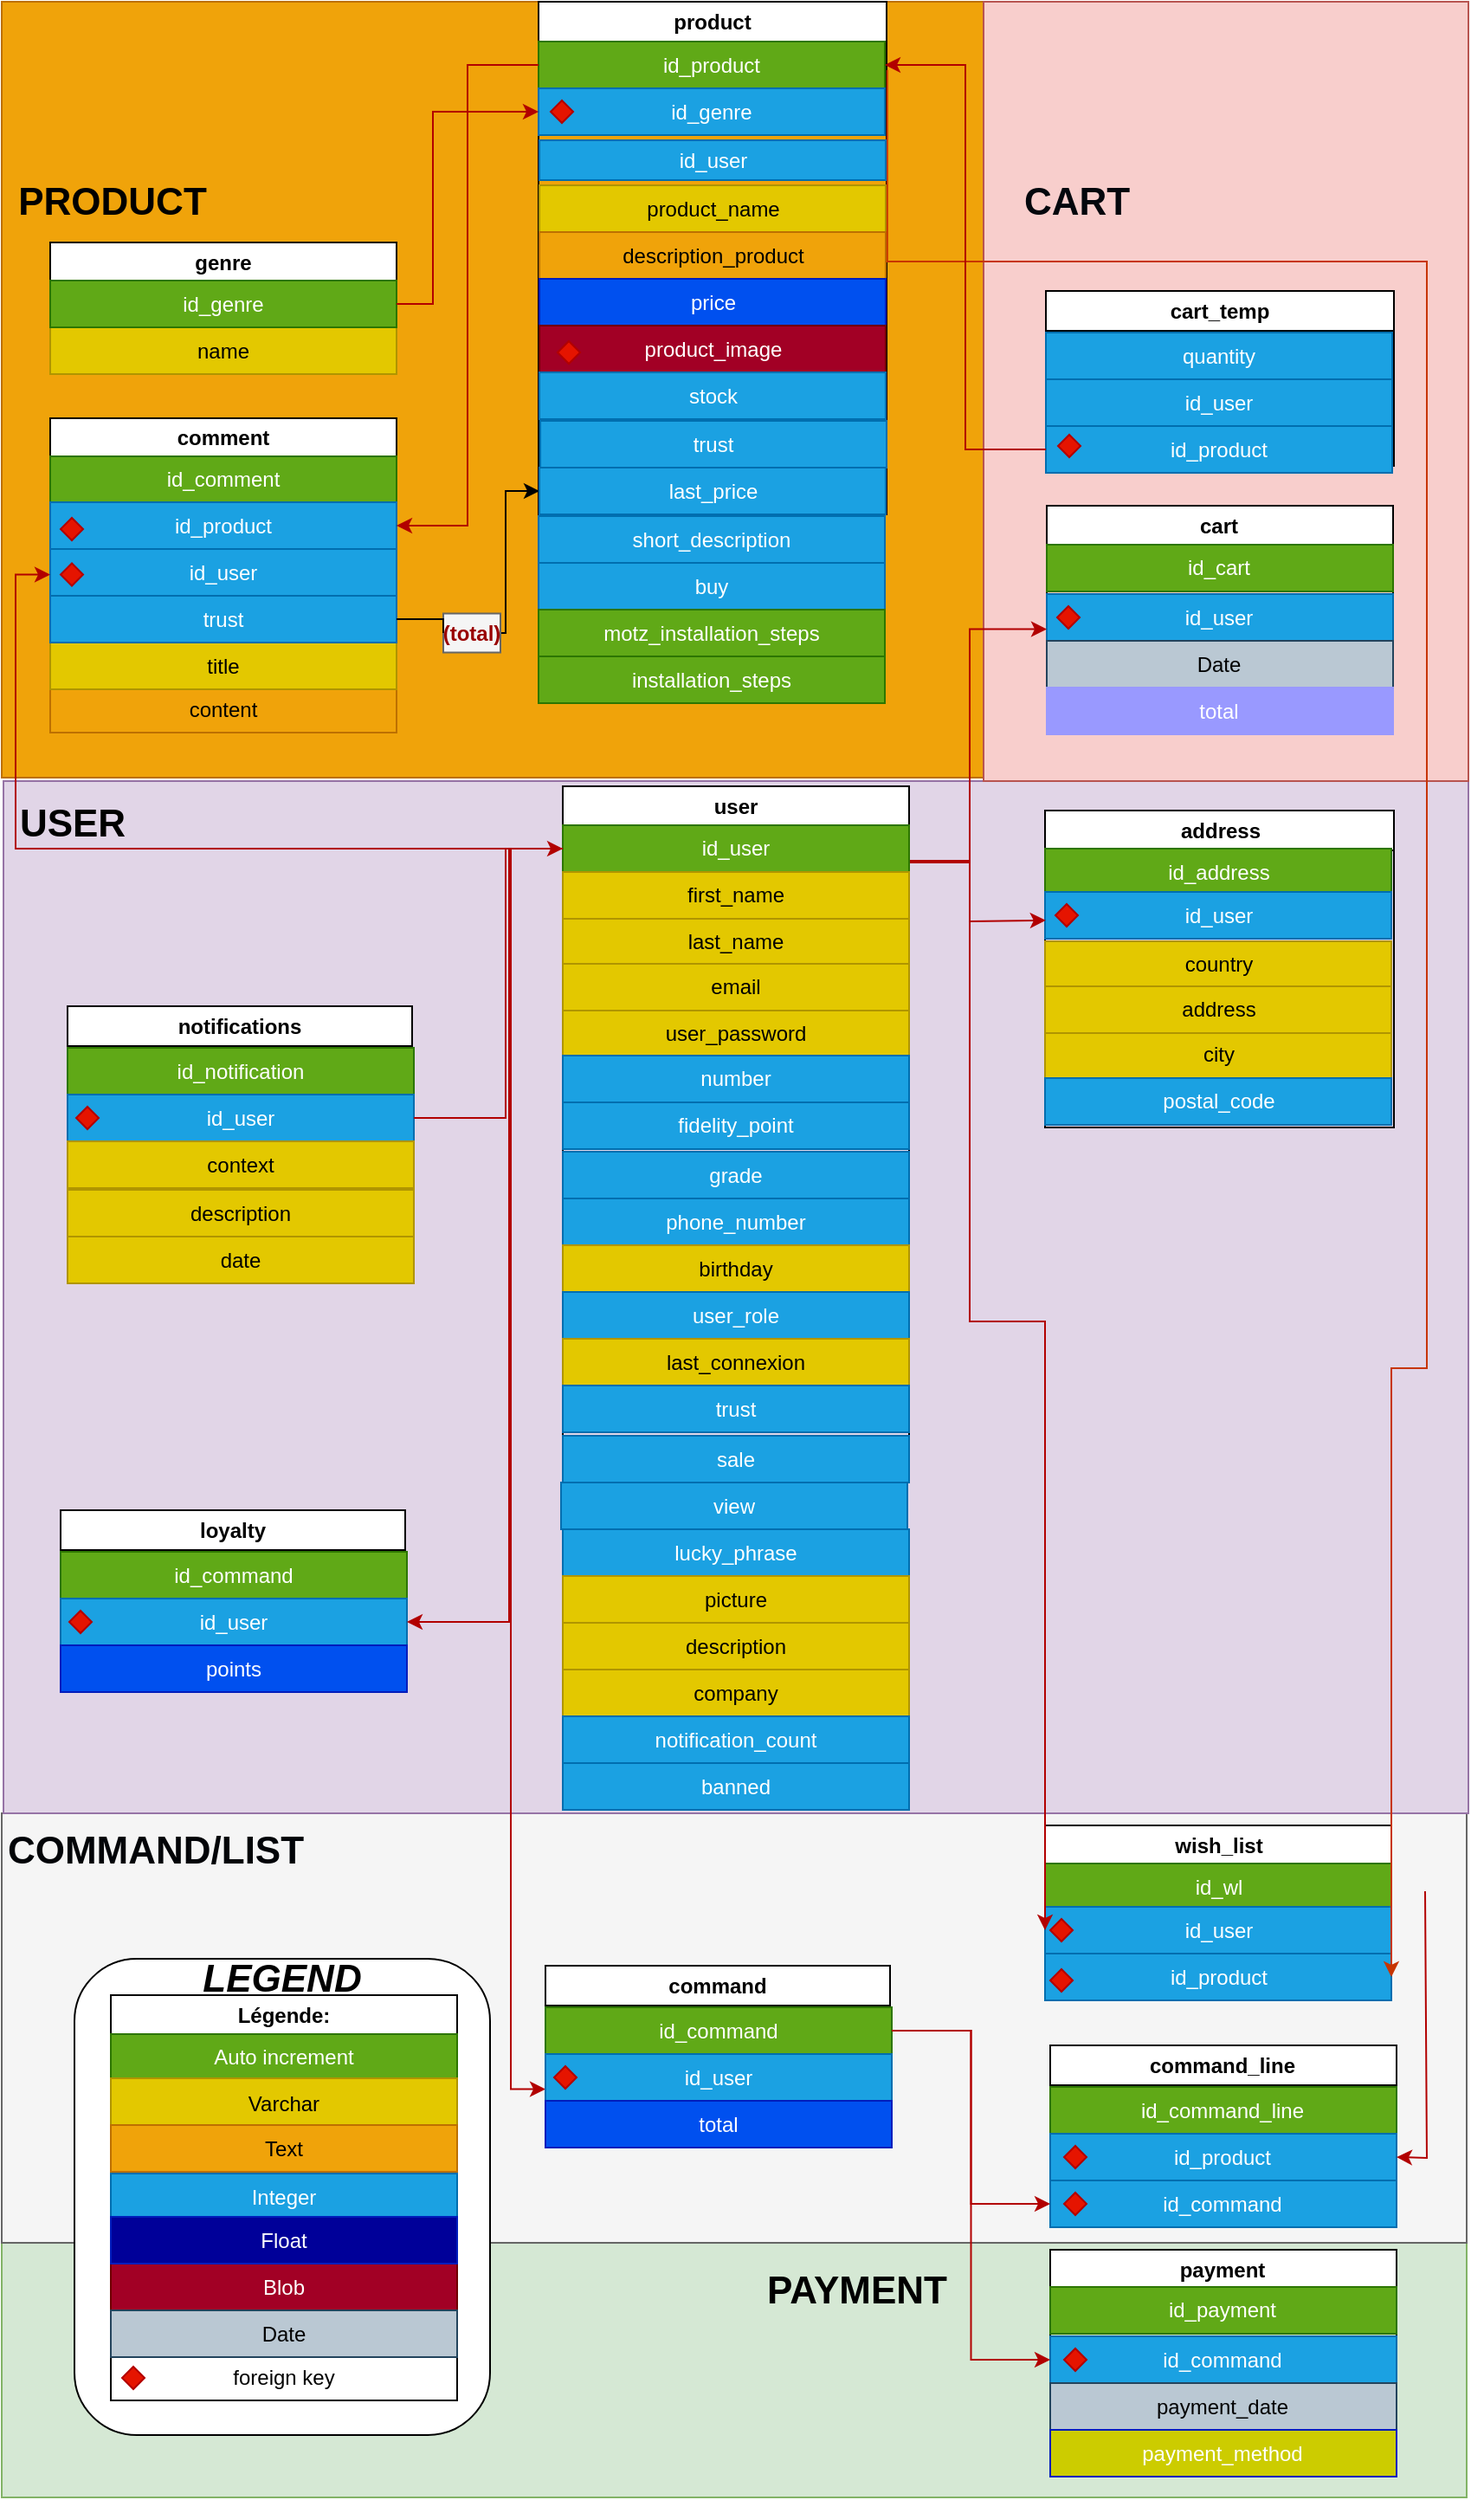 <mxfile version="20.7.4" type="device"><diagram id="P_W7zX1UenlBzYE_O-S-" name="Page-1"><mxGraphModel dx="2555" dy="2071" grid="0" gridSize="10" guides="1" tooltips="1" connect="1" arrows="1" fold="1" page="1" pageScale="1" pageWidth="827" pageHeight="1169" math="0" shadow="0"><root><mxCell id="0"/><mxCell id="1" parent="0"/><mxCell id="xYe1zSFkf_mWpnehCTbz-32" value="" style="rounded=0;whiteSpace=wrap;html=1;fillColor=#f0a30a;strokeColor=#BD7000;fontColor=#000000;" parent="1" vertex="1"><mxGeometry x="-268" y="-450" width="567" height="448" as="geometry"/></mxCell><mxCell id="zV1Ckle1LW5dcbw4zPiI-339" value="" style="rounded=0;whiteSpace=wrap;html=1;fillColor=#d5e8d4;strokeColor=#82b366;" parent="1" vertex="1"><mxGeometry x="-268" y="844" width="846" height="147" as="geometry"/></mxCell><mxCell id="zV1Ckle1LW5dcbw4zPiI-338" value="" style="rounded=0;whiteSpace=wrap;html=1;fillColor=#f5f5f5;strokeColor=#666666;fontColor=#333333;" parent="1" vertex="1"><mxGeometry x="-268" y="596" width="846" height="248" as="geometry"/></mxCell><mxCell id="zV1Ckle1LW5dcbw4zPiI-331" value="" style="rounded=0;whiteSpace=wrap;html=1;fillColor=#e1d5e7;strokeColor=#9673a6;" parent="1" vertex="1"><mxGeometry x="-267" width="846" height="596" as="geometry"/></mxCell><mxCell id="zV1Ckle1LW5dcbw4zPiI-329" value="" style="rounded=0;whiteSpace=wrap;html=1;fillColor=#f8cecc;strokeColor=#b85450;" parent="1" vertex="1"><mxGeometry x="299" y="-450" width="280" height="450" as="geometry"/></mxCell><mxCell id="zV1Ckle1LW5dcbw4zPiI-212" value="command_line" style="swimlane;whiteSpace=wrap;html=1;" parent="1" vertex="1"><mxGeometry x="337.498" y="730.001" width="200" height="105" as="geometry"/></mxCell><mxCell id="zV1Ckle1LW5dcbw4zPiI-213" value="id_command_line" style="whiteSpace=wrap;html=1;fillColor=#60a917;strokeColor=#2D7600;fontColor=#ffffff;" parent="zV1Ckle1LW5dcbw4zPiI-212" vertex="1"><mxGeometry y="24" width="200" height="27" as="geometry"/></mxCell><mxCell id="zV1Ckle1LW5dcbw4zPiI-214" value="id_product" style="whiteSpace=wrap;html=1;fillColor=#1ba1e2;fontColor=#ffffff;strokeColor=#006EAF;" parent="zV1Ckle1LW5dcbw4zPiI-212" vertex="1"><mxGeometry y="51" width="200" height="27" as="geometry"/></mxCell><mxCell id="zV1Ckle1LW5dcbw4zPiI-215" value="id_command" style="whiteSpace=wrap;html=1;fillColor=#1ba1e2;fontColor=#ffffff;strokeColor=#006EAF;" parent="zV1Ckle1LW5dcbw4zPiI-212" vertex="1"><mxGeometry y="78" width="200" height="27" as="geometry"/></mxCell><mxCell id="zV1Ckle1LW5dcbw4zPiI-276" value="" style="rhombus;whiteSpace=wrap;html=1;fillColor=#e51400;fontColor=#ffffff;strokeColor=#B20000;" parent="zV1Ckle1LW5dcbw4zPiI-212" vertex="1"><mxGeometry x="8.002" y="57.999" width="13" height="13" as="geometry"/></mxCell><mxCell id="zV1Ckle1LW5dcbw4zPiI-277" value="" style="rhombus;whiteSpace=wrap;html=1;fillColor=#e51400;fontColor=#ffffff;strokeColor=#B20000;" parent="zV1Ckle1LW5dcbw4zPiI-212" vertex="1"><mxGeometry x="8.002" y="84.999" width="13" height="13" as="geometry"/></mxCell><mxCell id="zV1Ckle1LW5dcbw4zPiI-216" value="product" style="swimlane;whiteSpace=wrap;html=1;" parent="1" vertex="1"><mxGeometry x="42" y="-450" width="201" height="296" as="geometry"/></mxCell><mxCell id="zV1Ckle1LW5dcbw4zPiI-217" value="id_product" style="whiteSpace=wrap;html=1;fillColor=#60a917;strokeColor=#2D7600;fontColor=#ffffff;" parent="zV1Ckle1LW5dcbw4zPiI-216" vertex="1"><mxGeometry y="23" width="200" height="27" as="geometry"/></mxCell><mxCell id="zV1Ckle1LW5dcbw4zPiI-218" value="product_name" style="whiteSpace=wrap;html=1;fillColor=#e3c800;fontColor=#000000;strokeColor=#B09500;" parent="zV1Ckle1LW5dcbw4zPiI-216" vertex="1"><mxGeometry x="0.5" y="106" width="200" height="27" as="geometry"/></mxCell><mxCell id="zV1Ckle1LW5dcbw4zPiI-219" value="id_genre" style="whiteSpace=wrap;html=1;fillColor=#1ba1e2;fontColor=#ffffff;strokeColor=#006EAF;" parent="zV1Ckle1LW5dcbw4zPiI-216" vertex="1"><mxGeometry y="50" width="200" height="27" as="geometry"/></mxCell><mxCell id="zV1Ckle1LW5dcbw4zPiI-220" value="description_product" style="whiteSpace=wrap;html=1;fillColor=#f0a30a;fontColor=#000000;strokeColor=#BD7000;" parent="zV1Ckle1LW5dcbw4zPiI-216" vertex="1"><mxGeometry x="0.5" y="133" width="200" height="27" as="geometry"/></mxCell><mxCell id="zV1Ckle1LW5dcbw4zPiI-221" value="price" style="whiteSpace=wrap;html=1;fillColor=#0050ef;fontColor=#ffffff;strokeColor=#001DBC;" parent="zV1Ckle1LW5dcbw4zPiI-216" vertex="1"><mxGeometry x="0.5" y="160" width="200" height="27" as="geometry"/></mxCell><mxCell id="zV1Ckle1LW5dcbw4zPiI-222" value="product_image" style="whiteSpace=wrap;html=1;fillColor=#a20025;fontColor=#ffffff;strokeColor=#6F0000;" parent="zV1Ckle1LW5dcbw4zPiI-216" vertex="1"><mxGeometry x="0.5" y="187" width="200" height="27" as="geometry"/></mxCell><mxCell id="zV1Ckle1LW5dcbw4zPiI-223" value="stock" style="whiteSpace=wrap;html=1;fillColor=#1ba1e2;strokeColor=#006EAF;fontColor=#ffffff;" parent="zV1Ckle1LW5dcbw4zPiI-216" vertex="1"><mxGeometry x="0.5" y="214" width="200" height="27" as="geometry"/></mxCell><mxCell id="zV1Ckle1LW5dcbw4zPiI-294" value="" style="rhombus;whiteSpace=wrap;html=1;fillColor=#e51400;fontColor=#ffffff;strokeColor=#B20000;" parent="zV1Ckle1LW5dcbw4zPiI-216" vertex="1"><mxGeometry x="7.002" y="56.999" width="13" height="13" as="geometry"/></mxCell><mxCell id="zV1Ckle1LW5dcbw4zPiI-224" value="genre" style="swimlane;whiteSpace=wrap;html=1;" parent="1" vertex="1"><mxGeometry x="-240.002" y="-310.999" width="200" height="74" as="geometry"/></mxCell><mxCell id="zV1Ckle1LW5dcbw4zPiI-226" value="name" style="whiteSpace=wrap;html=1;fillColor=#e3c800;fontColor=#000000;strokeColor=#B09500;" parent="zV1Ckle1LW5dcbw4zPiI-224" vertex="1"><mxGeometry y="49" width="200" height="27" as="geometry"/></mxCell><mxCell id="zV1Ckle1LW5dcbw4zPiI-225" value="id_genre" style="whiteSpace=wrap;html=1;fillColor=#60a917;strokeColor=#2D7600;fontColor=#ffffff;" parent="zV1Ckle1LW5dcbw4zPiI-224" vertex="1"><mxGeometry y="22" width="200" height="27" as="geometry"/></mxCell><mxCell id="zV1Ckle1LW5dcbw4zPiI-227" value="cart" style="swimlane;whiteSpace=wrap;html=1;" parent="1" vertex="1"><mxGeometry x="335.498" y="-158.999" width="200" height="131" as="geometry"/></mxCell><mxCell id="zV1Ckle1LW5dcbw4zPiI-228" value="id_cart" style="whiteSpace=wrap;html=1;fillColor=#60a917;strokeColor=#2D7600;fontColor=#ffffff;" parent="zV1Ckle1LW5dcbw4zPiI-227" vertex="1"><mxGeometry y="22.5" width="200" height="27" as="geometry"/></mxCell><mxCell id="zV1Ckle1LW5dcbw4zPiI-229" value="id_user" style="whiteSpace=wrap;html=1;fillColor=#1ba1e2;fontColor=#ffffff;strokeColor=#006EAF;" parent="zV1Ckle1LW5dcbw4zPiI-227" vertex="1"><mxGeometry y="51" width="200" height="27" as="geometry"/></mxCell><mxCell id="zV1Ckle1LW5dcbw4zPiI-230" value="Date" style="whiteSpace=wrap;html=1;fillColor=#bac8d3;strokeColor=#23445d;" parent="zV1Ckle1LW5dcbw4zPiI-227" vertex="1"><mxGeometry y="78" width="200" height="27" as="geometry"/></mxCell><mxCell id="zV1Ckle1LW5dcbw4zPiI-231" value="total" style="whiteSpace=wrap;html=1;fillColor=#9999FF;fontColor=#ffffff;strokeColor=#9999FF;" parent="zV1Ckle1LW5dcbw4zPiI-227" vertex="1"><mxGeometry y="105" width="200" height="27" as="geometry"/></mxCell><mxCell id="zV1Ckle1LW5dcbw4zPiI-282" value="" style="rhombus;whiteSpace=wrap;html=1;fillColor=#e51400;fontColor=#ffffff;strokeColor=#B20000;" parent="zV1Ckle1LW5dcbw4zPiI-227" vertex="1"><mxGeometry x="6.002" y="57.999" width="13" height="13" as="geometry"/></mxCell><mxCell id="zV1Ckle1LW5dcbw4zPiI-232" value="cart_temp" style="swimlane;whiteSpace=wrap;html=1;" parent="1" vertex="1"><mxGeometry x="335" y="-283" width="201" height="101" as="geometry"/></mxCell><mxCell id="zV1Ckle1LW5dcbw4zPiI-233" value="quantity" style="whiteSpace=wrap;html=1;fillColor=#1ba1e2;strokeColor=#006EAF;fontColor=#ffffff;" parent="zV1Ckle1LW5dcbw4zPiI-232" vertex="1"><mxGeometry y="24" width="200" height="27" as="geometry"/></mxCell><mxCell id="zV1Ckle1LW5dcbw4zPiI-234" value="id_user" style="whiteSpace=wrap;html=1;fillColor=#1ba1e2;fontColor=#ffffff;strokeColor=#006EAF;" parent="zV1Ckle1LW5dcbw4zPiI-232" vertex="1"><mxGeometry y="51" width="200" height="27" as="geometry"/></mxCell><mxCell id="zV1Ckle1LW5dcbw4zPiI-235" value="id_product" style="whiteSpace=wrap;html=1;fillColor=#1ba1e2;fontColor=#ffffff;strokeColor=#006EAF;" parent="zV1Ckle1LW5dcbw4zPiI-232" vertex="1"><mxGeometry y="78" width="200" height="27" as="geometry"/></mxCell><mxCell id="zV1Ckle1LW5dcbw4zPiI-289" value="" style="rhombus;whiteSpace=wrap;html=1;fillColor=#e51400;fontColor=#ffffff;strokeColor=#B20000;" parent="zV1Ckle1LW5dcbw4zPiI-232" vertex="1"><mxGeometry x="7.002" y="82.999" width="13" height="13" as="geometry"/></mxCell><mxCell id="zV1Ckle1LW5dcbw4zPiI-246" value="address" style="swimlane;whiteSpace=wrap;html=1;" parent="zV1Ckle1LW5dcbw4zPiI-232" vertex="1"><mxGeometry x="-0.5" y="300" width="201.5" height="183" as="geometry"/></mxCell><mxCell id="zV1Ckle1LW5dcbw4zPiI-247" value="id_address" style="whiteSpace=wrap;html=1;fillColor=#60a917;strokeColor=#2D7600;fontColor=#ffffff;" parent="zV1Ckle1LW5dcbw4zPiI-246" vertex="1"><mxGeometry y="22" width="200" height="27" as="geometry"/></mxCell><mxCell id="zV1Ckle1LW5dcbw4zPiI-248" value="city" style="whiteSpace=wrap;html=1;fillColor=#e3c800;fontColor=#000000;strokeColor=#B09500;" parent="zV1Ckle1LW5dcbw4zPiI-246" vertex="1"><mxGeometry y="127.5" width="200" height="27" as="geometry"/></mxCell><mxCell id="zV1Ckle1LW5dcbw4zPiI-249" value="country" style="whiteSpace=wrap;html=1;fillColor=#e3c800;fontColor=#000000;strokeColor=#B09500;" parent="zV1Ckle1LW5dcbw4zPiI-246" vertex="1"><mxGeometry y="75.5" width="200" height="27" as="geometry"/></mxCell><mxCell id="zV1Ckle1LW5dcbw4zPiI-250" value="address" style="whiteSpace=wrap;html=1;fillColor=#e3c800;fontColor=#000000;strokeColor=#B09500;" parent="zV1Ckle1LW5dcbw4zPiI-246" vertex="1"><mxGeometry y="101.5" width="200" height="27" as="geometry"/></mxCell><mxCell id="zV1Ckle1LW5dcbw4zPiI-251" value="postal_code" style="whiteSpace=wrap;html=1;fillColor=#1ba1e2;fontColor=#ffffff;strokeColor=#006EAF;" parent="zV1Ckle1LW5dcbw4zPiI-246" vertex="1"><mxGeometry y="154.5" width="200" height="27" as="geometry"/></mxCell><mxCell id="zV1Ckle1LW5dcbw4zPiI-252" value="id_user" style="whiteSpace=wrap;html=1;fillColor=#1ba1e2;strokeColor=#006EAF;fontColor=#ffffff;" parent="zV1Ckle1LW5dcbw4zPiI-246" vertex="1"><mxGeometry y="47" width="200" height="27" as="geometry"/></mxCell><mxCell id="zV1Ckle1LW5dcbw4zPiI-280" value="" style="rhombus;whiteSpace=wrap;html=1;fillColor=#e51400;fontColor=#ffffff;strokeColor=#B20000;" parent="zV1Ckle1LW5dcbw4zPiI-246" vertex="1"><mxGeometry x="6.002" y="53.999" width="13" height="13" as="geometry"/></mxCell><mxCell id="zV1Ckle1LW5dcbw4zPiI-253" value="wish_list" style="swimlane;whiteSpace=wrap;html=1;" parent="1" vertex="1"><mxGeometry x="334.5" y="603" width="200" height="96" as="geometry"/></mxCell><mxCell id="zV1Ckle1LW5dcbw4zPiI-254" value="id_wl" style="whiteSpace=wrap;html=1;fillColor=#60a917;strokeColor=#2D7600;fontColor=#ffffff;" parent="zV1Ckle1LW5dcbw4zPiI-253" vertex="1"><mxGeometry y="22" width="200" height="27" as="geometry"/></mxCell><mxCell id="zV1Ckle1LW5dcbw4zPiI-255" value="id_user" style="whiteSpace=wrap;html=1;fillColor=#1ba1e2;fontColor=#ffffff;strokeColor=#006EAF;" parent="zV1Ckle1LW5dcbw4zPiI-253" vertex="1"><mxGeometry y="47" width="200" height="27" as="geometry"/></mxCell><mxCell id="zV1Ckle1LW5dcbw4zPiI-256" value="id_product" style="whiteSpace=wrap;html=1;fillColor=#1ba1e2;fontColor=#ffffff;strokeColor=#006EAF;" parent="zV1Ckle1LW5dcbw4zPiI-253" vertex="1"><mxGeometry y="74" width="200" height="27" as="geometry"/></mxCell><mxCell id="zV1Ckle1LW5dcbw4zPiI-279" value="" style="rhombus;whiteSpace=wrap;html=1;fillColor=#e51400;fontColor=#ffffff;strokeColor=#B20000;" parent="zV1Ckle1LW5dcbw4zPiI-253" vertex="1"><mxGeometry x="3" y="54" width="13" height="13" as="geometry"/></mxCell><mxCell id="zV1Ckle1LW5dcbw4zPiI-300" value="" style="rhombus;whiteSpace=wrap;html=1;fillColor=#e51400;fontColor=#ffffff;strokeColor=#B20000;" parent="zV1Ckle1LW5dcbw4zPiI-253" vertex="1"><mxGeometry x="3" y="83" width="13" height="13" as="geometry"/></mxCell><mxCell id="zV1Ckle1LW5dcbw4zPiI-257" value="payment" style="swimlane;whiteSpace=wrap;html=1;" parent="1" vertex="1"><mxGeometry x="337.498" y="848.001" width="200" height="131" as="geometry"/></mxCell><mxCell id="zV1Ckle1LW5dcbw4zPiI-258" value="id_payment" style="whiteSpace=wrap;html=1;fillColor=#60a917;strokeColor=#2D7600;fontColor=#ffffff;" parent="zV1Ckle1LW5dcbw4zPiI-257" vertex="1"><mxGeometry y="21.5" width="200" height="27" as="geometry"/></mxCell><mxCell id="zV1Ckle1LW5dcbw4zPiI-259" value="id_command" style="whiteSpace=wrap;html=1;fillColor=#1ba1e2;fontColor=#ffffff;strokeColor=#006EAF;" parent="zV1Ckle1LW5dcbw4zPiI-257" vertex="1"><mxGeometry y="50" width="200" height="27" as="geometry"/></mxCell><mxCell id="zV1Ckle1LW5dcbw4zPiI-260" value="payment_date" style="whiteSpace=wrap;html=1;fillColor=#bac8d3;strokeColor=#23445d;" parent="zV1Ckle1LW5dcbw4zPiI-257" vertex="1"><mxGeometry y="77" width="200" height="27" as="geometry"/></mxCell><mxCell id="zV1Ckle1LW5dcbw4zPiI-261" value="payment_method" style="whiteSpace=wrap;html=1;fillColor=#CCCC00;fontColor=#ffffff;strokeColor=#001DBC;" parent="zV1Ckle1LW5dcbw4zPiI-257" vertex="1"><mxGeometry y="104" width="200" height="27" as="geometry"/></mxCell><mxCell id="zV1Ckle1LW5dcbw4zPiI-291" value="" style="rhombus;whiteSpace=wrap;html=1;fillColor=#e51400;fontColor=#ffffff;strokeColor=#B20000;" parent="zV1Ckle1LW5dcbw4zPiI-257" vertex="1"><mxGeometry x="8.002" y="56.999" width="13" height="13" as="geometry"/></mxCell><mxCell id="zV1Ckle1LW5dcbw4zPiI-274" value="" style="rhombus;whiteSpace=wrap;html=1;fillColor=#e51400;fontColor=#ffffff;strokeColor=#B20000;" parent="1" vertex="1"><mxGeometry x="-198.5" y="908.5" width="13" height="13" as="geometry"/></mxCell><mxCell id="zV1Ckle1LW5dcbw4zPiI-285" style="edgeStyle=orthogonalEdgeStyle;rounded=0;orthogonalLoop=1;jettySize=auto;html=1;exitX=0;exitY=0.5;exitDx=0;exitDy=0;entryX=0;entryY=0.75;entryDx=0;entryDy=0;fillColor=#e51400;strokeColor=#B20000;" parent="1" source="zV1Ckle1LW5dcbw4zPiI-201" target="zV1Ckle1LW5dcbw4zPiI-210" edge="1"><mxGeometry relative="1" as="geometry"/></mxCell><mxCell id="zV1Ckle1LW5dcbw4zPiI-287" style="edgeStyle=orthogonalEdgeStyle;rounded=0;orthogonalLoop=1;jettySize=auto;html=1;exitX=1;exitY=0.25;exitDx=0;exitDy=0;entryX=0;entryY=0.5;entryDx=0;entryDy=0;strokeColor=#B20000;fillColor=#e51400;" parent="1" source="zV1Ckle1LW5dcbw4zPiI-201" target="zV1Ckle1LW5dcbw4zPiI-255" edge="1"><mxGeometry relative="1" as="geometry"><Array as="points"><mxPoint x="256" y="47"/><mxPoint x="291" y="47"/><mxPoint x="291" y="312"/></Array></mxGeometry></mxCell><mxCell id="zV1Ckle1LW5dcbw4zPiI-288" value="" style="endArrow=classic;html=1;rounded=0;strokeColor=#B20000;entryX=0.002;entryY=0.607;entryDx=0;entryDy=0;entryPerimeter=0;fillColor=#e51400;" parent="1" target="zV1Ckle1LW5dcbw4zPiI-252" edge="1"><mxGeometry width="50" height="50" relative="1" as="geometry"><mxPoint x="291" y="81" as="sourcePoint"/><mxPoint x="335" y="78" as="targetPoint"/></mxGeometry></mxCell><mxCell id="zV1Ckle1LW5dcbw4zPiI-292" style="edgeStyle=orthogonalEdgeStyle;rounded=0;orthogonalLoop=1;jettySize=auto;html=1;entryX=0;entryY=0.75;entryDx=0;entryDy=0;strokeColor=#B20000;fillColor=#e51400;" parent="1" source="zV1Ckle1LW5dcbw4zPiI-201" target="zV1Ckle1LW5dcbw4zPiI-229" edge="1"><mxGeometry relative="1" as="geometry"><Array as="points"><mxPoint x="291" y="46"/><mxPoint x="291" y="-88"/></Array></mxGeometry></mxCell><mxCell id="zV1Ckle1LW5dcbw4zPiI-295" style="edgeStyle=orthogonalEdgeStyle;rounded=0;orthogonalLoop=1;jettySize=auto;html=1;entryX=0;entryY=0.5;entryDx=0;entryDy=0;strokeColor=#B20000;fillColor=#e51400;" parent="1" source="zV1Ckle1LW5dcbw4zPiI-225" target="zV1Ckle1LW5dcbw4zPiI-219" edge="1"><mxGeometry relative="1" as="geometry"><Array as="points"><mxPoint x="-19" y="-275"/></Array></mxGeometry></mxCell><mxCell id="zV1Ckle1LW5dcbw4zPiI-305" style="edgeStyle=orthogonalEdgeStyle;rounded=0;orthogonalLoop=1;jettySize=auto;html=1;entryX=0;entryY=0.5;entryDx=0;entryDy=0;strokeColor=#B20000;fillColor=#e51400;" parent="1" source="zV1Ckle1LW5dcbw4zPiI-209" target="zV1Ckle1LW5dcbw4zPiI-215" edge="1"><mxGeometry relative="1" as="geometry"/></mxCell><mxCell id="zV1Ckle1LW5dcbw4zPiI-308" style="edgeStyle=orthogonalEdgeStyle;rounded=0;orthogonalLoop=1;jettySize=auto;html=1;entryX=1;entryY=0.5;entryDx=0;entryDy=0;strokeColor=#C73500;fillColor=#fa6800;exitX=1.007;exitY=0.605;exitDx=0;exitDy=0;exitPerimeter=0;" parent="1" source="zV1Ckle1LW5dcbw4zPiI-217" target="zV1Ckle1LW5dcbw4zPiI-256" edge="1"><mxGeometry relative="1" as="geometry"><Array as="points"><mxPoint x="259" y="-300"/><mxPoint x="290" y="-300"/><mxPoint x="555" y="-300"/><mxPoint x="555" y="339"/></Array></mxGeometry></mxCell><mxCell id="zV1Ckle1LW5dcbw4zPiI-311" value="" style="endArrow=classic;html=1;rounded=0;strokeColor=#B20000;entryX=1;entryY=0.5;entryDx=0;entryDy=0;fillColor=#e51400;" parent="1" target="zV1Ckle1LW5dcbw4zPiI-214" edge="1"><mxGeometry width="50" height="50" relative="1" as="geometry"><mxPoint x="554" y="641" as="sourcePoint"/><mxPoint x="537" y="749" as="targetPoint"/><Array as="points"><mxPoint x="555" y="795"/></Array></mxGeometry></mxCell><mxCell id="zV1Ckle1LW5dcbw4zPiI-208" value="command" style="swimlane;whiteSpace=wrap;html=1;" parent="1" vertex="1"><mxGeometry x="46" y="684" width="199" height="103" as="geometry"/></mxCell><mxCell id="zV1Ckle1LW5dcbw4zPiI-209" value="id_command" style="whiteSpace=wrap;html=1;fillColor=#60a917;strokeColor=#2D7600;fontColor=#ffffff;" parent="zV1Ckle1LW5dcbw4zPiI-208" vertex="1"><mxGeometry y="24" width="200" height="27" as="geometry"/></mxCell><mxCell id="zV1Ckle1LW5dcbw4zPiI-210" value="id_user" style="whiteSpace=wrap;html=1;fillColor=#1ba1e2;fontColor=#ffffff;strokeColor=#006EAF;" parent="zV1Ckle1LW5dcbw4zPiI-208" vertex="1"><mxGeometry y="51" width="200" height="27" as="geometry"/></mxCell><mxCell id="zV1Ckle1LW5dcbw4zPiI-211" value="total" style="whiteSpace=wrap;html=1;fillColor=#0050ef;fontColor=#ffffff;strokeColor=#001DBC;" parent="zV1Ckle1LW5dcbw4zPiI-208" vertex="1"><mxGeometry y="78" width="200" height="27" as="geometry"/></mxCell><mxCell id="zV1Ckle1LW5dcbw4zPiI-275" value="" style="rhombus;whiteSpace=wrap;html=1;fillColor=#e51400;fontColor=#ffffff;strokeColor=#B20000;" parent="zV1Ckle1LW5dcbw4zPiI-208" vertex="1"><mxGeometry x="5.002" y="57.999" width="13" height="13" as="geometry"/></mxCell><mxCell id="zV1Ckle1LW5dcbw4zPiI-342" value="" style="rounded=1;whiteSpace=wrap;html=1;" parent="1" vertex="1"><mxGeometry x="-226" y="680" width="240" height="275" as="geometry"/></mxCell><mxCell id="zV1Ckle1LW5dcbw4zPiI-273" value="foreign key" style="rounded=0;whiteSpace=wrap;html=1;" parent="1" vertex="1"><mxGeometry x="-205" y="909" width="200" height="26" as="geometry"/></mxCell><mxCell id="zV1Ckle1LW5dcbw4zPiI-236" value="Légende:" style="swimlane;whiteSpace=wrap;html=1;" parent="1" vertex="1"><mxGeometry x="-205" y="701" width="200" height="170" as="geometry"/></mxCell><mxCell id="zV1Ckle1LW5dcbw4zPiI-237" value="Auto increment" style="whiteSpace=wrap;html=1;fillColor=#60a917;strokeColor=#2D7600;fontColor=#ffffff;" parent="zV1Ckle1LW5dcbw4zPiI-236" vertex="1"><mxGeometry y="22.5" width="200" height="27" as="geometry"/></mxCell><mxCell id="zV1Ckle1LW5dcbw4zPiI-238" value="" style="whiteSpace=wrap;html=1;fillColor=#e3c800;strokeColor=#B09500;fontColor=#000000;" parent="zV1Ckle1LW5dcbw4zPiI-236" vertex="1"><mxGeometry y="48" width="200" height="27" as="geometry"/></mxCell><mxCell id="zV1Ckle1LW5dcbw4zPiI-239" value="Varchar" style="text;html=1;strokeColor=none;fillColor=none;align=center;verticalAlign=middle;whiteSpace=wrap;rounded=0;" parent="zV1Ckle1LW5dcbw4zPiI-236" vertex="1"><mxGeometry x="70" y="48" width="60" height="30" as="geometry"/></mxCell><mxCell id="zV1Ckle1LW5dcbw4zPiI-240" value="Integer" style="whiteSpace=wrap;html=1;fillColor=#1ba1e2;strokeColor=#006EAF;fontColor=#ffffff;" parent="zV1Ckle1LW5dcbw4zPiI-236" vertex="1"><mxGeometry y="103" width="200" height="27" as="geometry"/></mxCell><mxCell id="zV1Ckle1LW5dcbw4zPiI-241" value="Blob" style="whiteSpace=wrap;html=1;fillColor=#a20025;fontColor=#ffffff;strokeColor=#6F0000;" parent="zV1Ckle1LW5dcbw4zPiI-236" vertex="1"><mxGeometry y="155" width="200" height="27" as="geometry"/></mxCell><mxCell id="zV1Ckle1LW5dcbw4zPiI-242" value="Date" style="whiteSpace=wrap;html=1;fillColor=#bac8d3;strokeColor=#23445d;" parent="zV1Ckle1LW5dcbw4zPiI-236" vertex="1"><mxGeometry y="182" width="200" height="27" as="geometry"/></mxCell><mxCell id="zV1Ckle1LW5dcbw4zPiI-243" value="Float" style="whiteSpace=wrap;html=1;fillColor=#000099;fontColor=#ffffff;strokeColor=#001DBC;" parent="zV1Ckle1LW5dcbw4zPiI-236" vertex="1"><mxGeometry y="128" width="200" height="27" as="geometry"/></mxCell><mxCell id="zV1Ckle1LW5dcbw4zPiI-244" value="Text" style="whiteSpace=wrap;html=1;fillColor=#f0a30a;strokeColor=#BD7000;fontColor=#000000;" parent="zV1Ckle1LW5dcbw4zPiI-236" vertex="1"><mxGeometry y="75" width="200" height="27" as="geometry"/></mxCell><mxCell id="zV1Ckle1LW5dcbw4zPiI-343" value="" style="rhombus;whiteSpace=wrap;html=1;fillColor=#e51400;fontColor=#ffffff;strokeColor=#B20000;" parent="1" vertex="1"><mxGeometry x="-198.5" y="915.5" width="13" height="13" as="geometry"/></mxCell><mxCell id="zV1Ckle1LW5dcbw4zPiI-345" style="edgeStyle=orthogonalEdgeStyle;rounded=0;orthogonalLoop=1;jettySize=auto;html=1;entryX=0;entryY=0.5;entryDx=0;entryDy=0;strokeColor=#B20000;fillColor=#e51400;" parent="1" source="zV1Ckle1LW5dcbw4zPiI-209" target="zV1Ckle1LW5dcbw4zPiI-259" edge="1"><mxGeometry relative="1" as="geometry"/></mxCell><mxCell id="zV1Ckle1LW5dcbw4zPiI-347" value="&lt;font data-darkreader-inline-color=&quot;&quot; style=&quot;font-size: 22px; --darkreader-inline-color: #e3e0dc;&quot; color=&quot;#04070D&quot;&gt;&lt;b&gt;CART&lt;/b&gt;&lt;/font&gt;" style="text;html=1;strokeColor=none;fillColor=none;align=center;verticalAlign=middle;whiteSpace=wrap;rounded=0;" parent="1" vertex="1"><mxGeometry x="323" y="-349" width="60" height="30" as="geometry"/></mxCell><mxCell id="zV1Ckle1LW5dcbw4zPiI-350" value="&lt;font data-darkreader-inline-color=&quot;&quot; style=&quot;font-size: 22px; --darkreader-inline-color: #e8e6e3;&quot; color=&quot;#000000&quot;&gt;&lt;b&gt;PRODUCT&lt;/b&gt;&lt;/font&gt;" style="text;html=1;strokeColor=none;fillColor=none;align=center;verticalAlign=middle;whiteSpace=wrap;rounded=0;" parent="1" vertex="1"><mxGeometry x="-234" y="-349" width="60" height="30" as="geometry"/></mxCell><mxCell id="zV1Ckle1LW5dcbw4zPiI-352" value="&lt;font data-darkreader-inline-color=&quot;&quot; style=&quot;font-size: 22px; --darkreader-inline-color: #5291ff;&quot; color=&quot;#000000&quot;&gt;&lt;b&gt;USER&lt;/b&gt;&lt;/font&gt;" style="text;html=1;strokeColor=none;fillColor=none;align=center;verticalAlign=middle;whiteSpace=wrap;rounded=0;" parent="1" vertex="1"><mxGeometry x="-257.5" y="10" width="60" height="30" as="geometry"/></mxCell><mxCell id="zV1Ckle1LW5dcbw4zPiI-353" value="&lt;font data-darkreader-inline-color=&quot;&quot; style=&quot;font-size: 22px; --darkreader-inline-color: #e5e3df;&quot; color=&quot;#020408&quot;&gt;&lt;b&gt;COMMAND/LIST&lt;/b&gt;&lt;/font&gt;" style="text;html=1;strokeColor=none;fillColor=none;align=center;verticalAlign=middle;whiteSpace=wrap;rounded=0;" parent="1" vertex="1"><mxGeometry x="-209" y="603" width="60" height="30" as="geometry"/></mxCell><mxCell id="zV1Ckle1LW5dcbw4zPiI-355" value="&lt;font data-darkreader-inline-color=&quot;&quot; style=&quot;font-size: 22px; --darkreader-inline-color: #e8e6e3;&quot; color=&quot;#000000&quot;&gt;&lt;b&gt;PAYMENT&lt;/b&gt;&lt;/font&gt;" style="text;html=1;strokeColor=none;fillColor=none;align=center;verticalAlign=middle;whiteSpace=wrap;rounded=0;" parent="1" vertex="1"><mxGeometry x="196" y="857" width="60" height="30" as="geometry"/></mxCell><mxCell id="zV1Ckle1LW5dcbw4zPiI-356" value="&lt;font data-darkreader-inline-color=&quot;&quot; style=&quot;--darkreader-inline-color: #e8e6e3;&quot; color=&quot;#000000&quot;&gt;&lt;i&gt;&lt;font style=&quot;font-size: 22px;&quot;&gt;&lt;b&gt;LEGEND&lt;/b&gt;&lt;/font&gt;&lt;/i&gt;&lt;/font&gt;" style="text;html=1;strokeColor=none;fillColor=none;align=center;verticalAlign=middle;whiteSpace=wrap;rounded=0;" parent="1" vertex="1"><mxGeometry x="-136" y="677" width="60" height="30" as="geometry"/></mxCell><mxCell id="zV1Ckle1LW5dcbw4zPiI-200" value="user" style="swimlane;whiteSpace=wrap;html=1;" parent="1" vertex="1"><mxGeometry x="56" y="3" width="200" height="375" as="geometry"/></mxCell><mxCell id="zV1Ckle1LW5dcbw4zPiI-201" value="id_user" style="whiteSpace=wrap;html=1;fillColor=#60a917;strokeColor=#2D7600;fontColor=#ffffff;" parent="zV1Ckle1LW5dcbw4zPiI-200" vertex="1"><mxGeometry y="22.5" width="200" height="27" as="geometry"/></mxCell><mxCell id="zV1Ckle1LW5dcbw4zPiI-202" value="first_name" style="whiteSpace=wrap;html=1;fillColor=#e3c800;fontColor=#000000;strokeColor=#B09500;" parent="zV1Ckle1LW5dcbw4zPiI-200" vertex="1"><mxGeometry y="49.5" width="200" height="27" as="geometry"/></mxCell><mxCell id="zV1Ckle1LW5dcbw4zPiI-203" value="last_name" style="whiteSpace=wrap;html=1;fillColor=#e3c800;fontColor=#000000;strokeColor=#B09500;" parent="zV1Ckle1LW5dcbw4zPiI-200" vertex="1"><mxGeometry y="76.5" width="200" height="27" as="geometry"/></mxCell><mxCell id="zV1Ckle1LW5dcbw4zPiI-204" value="email" style="whiteSpace=wrap;html=1;fillColor=#e3c800;fontColor=#000000;strokeColor=#B09500;" parent="zV1Ckle1LW5dcbw4zPiI-200" vertex="1"><mxGeometry y="102.5" width="200" height="27" as="geometry"/></mxCell><mxCell id="zV1Ckle1LW5dcbw4zPiI-205" value="user_password" style="whiteSpace=wrap;html=1;fillColor=#e3c800;fontColor=#000000;strokeColor=#B09500;" parent="zV1Ckle1LW5dcbw4zPiI-200" vertex="1"><mxGeometry y="129.5" width="200" height="27" as="geometry"/></mxCell><mxCell id="zV1Ckle1LW5dcbw4zPiI-206" value="fidelity_point" style="whiteSpace=wrap;html=1;fillColor=#1ba1e2;strokeColor=#006EAF;fontColor=#ffffff;" parent="zV1Ckle1LW5dcbw4zPiI-200" vertex="1"><mxGeometry y="182.5" width="200" height="27" as="geometry"/></mxCell><mxCell id="zV1Ckle1LW5dcbw4zPiI-207" value="number" style="whiteSpace=wrap;html=1;fillColor=#1ba1e2;strokeColor=#006EAF;fontColor=#ffffff;" parent="zV1Ckle1LW5dcbw4zPiI-200" vertex="1"><mxGeometry y="155.5" width="200" height="27" as="geometry"/></mxCell><mxCell id="xYe1zSFkf_mWpnehCTbz-3" value="grade" style="whiteSpace=wrap;html=1;fillColor=#1ba1e2;strokeColor=#006EAF;fontColor=#ffffff;" parent="zV1Ckle1LW5dcbw4zPiI-200" vertex="1"><mxGeometry y="211" width="200" height="27" as="geometry"/></mxCell><mxCell id="ydbMvL70h_LTFsScgbSx-18" value="phone_number" style="whiteSpace=wrap;html=1;fillColor=#1ba1e2;strokeColor=#006EAF;fontColor=#ffffff;" vertex="1" parent="zV1Ckle1LW5dcbw4zPiI-200"><mxGeometry y="238" width="200" height="27" as="geometry"/></mxCell><mxCell id="ydbMvL70h_LTFsScgbSx-19" value="birthday" style="whiteSpace=wrap;html=1;fillColor=#e3c800;strokeColor=#B09500;fontColor=#000000;" vertex="1" parent="zV1Ckle1LW5dcbw4zPiI-200"><mxGeometry y="265" width="200" height="27" as="geometry"/></mxCell><mxCell id="ydbMvL70h_LTFsScgbSx-20" value="user_role" style="whiteSpace=wrap;html=1;fillColor=#1ba1e2;strokeColor=#006EAF;fontColor=#ffffff;" vertex="1" parent="zV1Ckle1LW5dcbw4zPiI-200"><mxGeometry y="292" width="200" height="27" as="geometry"/></mxCell><mxCell id="ydbMvL70h_LTFsScgbSx-21" value="last_connexion" style="whiteSpace=wrap;html=1;fillColor=#e3c800;strokeColor=#B09500;fontColor=#000000;" vertex="1" parent="zV1Ckle1LW5dcbw4zPiI-200"><mxGeometry y="319" width="200" height="27" as="geometry"/></mxCell><mxCell id="ydbMvL70h_LTFsScgbSx-22" value="trust" style="whiteSpace=wrap;html=1;fillColor=#1ba1e2;strokeColor=#006EAF;fontColor=#ffffff;" vertex="1" parent="zV1Ckle1LW5dcbw4zPiI-200"><mxGeometry y="346" width="200" height="27" as="geometry"/></mxCell><mxCell id="xYe1zSFkf_mWpnehCTbz-5" value="comment" style="swimlane;whiteSpace=wrap;html=1;" parent="1" vertex="1"><mxGeometry x="-240" y="-209.5" width="200" height="180.5" as="geometry"/></mxCell><mxCell id="xYe1zSFkf_mWpnehCTbz-7" value="id_comment" style="whiteSpace=wrap;html=1;fillColor=#60a917;strokeColor=#2D7600;fontColor=#ffffff;" parent="xYe1zSFkf_mWpnehCTbz-5" vertex="1"><mxGeometry y="22" width="200" height="27" as="geometry"/></mxCell><mxCell id="xYe1zSFkf_mWpnehCTbz-8" value="id_user" style="whiteSpace=wrap;html=1;fillColor=#1ba1e2;fontColor=#ffffff;strokeColor=#006EAF;" parent="1" vertex="1"><mxGeometry x="-240" y="-134" width="200" height="27" as="geometry"/></mxCell><mxCell id="xYe1zSFkf_mWpnehCTbz-9" value="id_product" style="whiteSpace=wrap;html=1;fillColor=#1ba1e2;fontColor=#ffffff;strokeColor=#006EAF;" parent="1" vertex="1"><mxGeometry x="-240" y="-161" width="200" height="27" as="geometry"/></mxCell><mxCell id="xYe1zSFkf_mWpnehCTbz-10" value="content" style="whiteSpace=wrap;html=1;fillColor=#f0a30a;fontColor=#000000;strokeColor=#BD7000;" parent="1" vertex="1"><mxGeometry x="-240" y="-55" width="200" height="27" as="geometry"/></mxCell><mxCell id="xYe1zSFkf_mWpnehCTbz-11" value="title" style="whiteSpace=wrap;html=1;fillColor=#e3c800;fontColor=#000000;strokeColor=#B09500;" parent="1" vertex="1"><mxGeometry x="-240" y="-80" width="200" height="27" as="geometry"/></mxCell><mxCell id="xYe1zSFkf_mWpnehCTbz-30" style="edgeStyle=orthogonalEdgeStyle;rounded=0;orthogonalLoop=1;jettySize=auto;html=1;entryX=0;entryY=0.5;entryDx=0;entryDy=0;fontSize=10;fontColor=#000000;startArrow=none;" parent="1" source="zV1Ckle1LW5dcbw4zPiI-328" target="xYe1zSFkf_mWpnehCTbz-14" edge="1"><mxGeometry relative="1" as="geometry"><Array as="points"><mxPoint x="23" y="-85"/><mxPoint x="23" y="-167"/></Array></mxGeometry></mxCell><mxCell id="xYe1zSFkf_mWpnehCTbz-12" value="trust" style="whiteSpace=wrap;html=1;fillColor=#1ba1e2;fontColor=#ffffff;strokeColor=#006EAF;" parent="1" vertex="1"><mxGeometry x="-240" y="-107" width="200" height="27" as="geometry"/></mxCell><mxCell id="xYe1zSFkf_mWpnehCTbz-14" value="last_price" style="whiteSpace=wrap;html=1;fillColor=#1ba1e2;fontColor=#ffffff;strokeColor=#006EAF;" parent="1" vertex="1"><mxGeometry x="42.5" y="-181" width="200" height="27" as="geometry"/></mxCell><mxCell id="xYe1zSFkf_mWpnehCTbz-22" value="trust" style="whiteSpace=wrap;html=1;fillColor=#1ba1e2;fontColor=#ffffff;strokeColor=#006EAF;" parent="1" vertex="1"><mxGeometry x="43" y="-208" width="200" height="27" as="geometry"/></mxCell><mxCell id="xYe1zSFkf_mWpnehCTbz-23" value="id_user" style="whiteSpace=wrap;html=1;fillColor=#1ba1e2;fontColor=#ffffff;strokeColor=#006EAF;" parent="1" vertex="1"><mxGeometry x="42.5" y="-370" width="200" height="23" as="geometry"/></mxCell><mxCell id="zV1Ckle1LW5dcbw4zPiI-328" value="&lt;font data-darkreader-inline-color=&quot;&quot; style=&quot;--darkreader-inline-color: #ff6161;&quot; color=&quot;#990000&quot;&gt;&lt;b&gt;(total)&lt;/b&gt;&lt;/font&gt;" style="rounded=0;whiteSpace=wrap;html=1;fillColor=#f5f5f5;strokeColor=#666666;fontColor=#333333;" parent="1" vertex="1"><mxGeometry x="-13" y="-96.75" width="33" height="22.5" as="geometry"/></mxCell><mxCell id="xYe1zSFkf_mWpnehCTbz-31" value="" style="edgeStyle=orthogonalEdgeStyle;rounded=0;orthogonalLoop=1;jettySize=auto;html=1;entryX=0;entryY=0.5;entryDx=0;entryDy=0;fontSize=10;fontColor=#000000;endArrow=none;" parent="1" source="xYe1zSFkf_mWpnehCTbz-12" target="zV1Ckle1LW5dcbw4zPiI-328" edge="1"><mxGeometry relative="1" as="geometry"><mxPoint x="-40.0" y="-93.5" as="sourcePoint"/><mxPoint x="46.5" y="-85.5" as="targetPoint"/><Array as="points"><mxPoint x="-13" y="-93"/></Array></mxGeometry></mxCell><mxCell id="xYe1zSFkf_mWpnehCTbz-33" value="" style="rhombus;whiteSpace=wrap;html=1;fillColor=#e51400;fontColor=#ffffff;strokeColor=#B20000;" parent="1" vertex="1"><mxGeometry x="53.002" y="-254.001" width="13" height="13" as="geometry"/></mxCell><mxCell id="xYe1zSFkf_mWpnehCTbz-34" value="" style="rhombus;whiteSpace=wrap;html=1;fillColor=#e51400;fontColor=#ffffff;strokeColor=#B20000;" parent="1" vertex="1"><mxGeometry x="-233.998" y="-125.751" width="13" height="13" as="geometry"/></mxCell><mxCell id="xYe1zSFkf_mWpnehCTbz-35" value="" style="rhombus;whiteSpace=wrap;html=1;fillColor=#e51400;fontColor=#ffffff;strokeColor=#B20000;" parent="1" vertex="1"><mxGeometry x="-233.998" y="-152.001" width="13" height="13" as="geometry"/></mxCell><mxCell id="xYe1zSFkf_mWpnehCTbz-37" style="edgeStyle=orthogonalEdgeStyle;rounded=0;orthogonalLoop=1;jettySize=auto;html=1;entryX=0;entryY=0.5;entryDx=0;entryDy=0;fontSize=10;fontColor=#990000;fillColor=#e51400;strokeColor=#B20000;" parent="1" source="zV1Ckle1LW5dcbw4zPiI-201" target="xYe1zSFkf_mWpnehCTbz-5" edge="1"><mxGeometry relative="1" as="geometry"/></mxCell><mxCell id="xYe1zSFkf_mWpnehCTbz-38" style="edgeStyle=orthogonalEdgeStyle;rounded=0;orthogonalLoop=1;jettySize=auto;html=1;entryX=1;entryY=0.5;entryDx=0;entryDy=0;fontSize=10;fontColor=#990000;fillColor=#e51400;strokeColor=#B20000;" parent="1" source="zV1Ckle1LW5dcbw4zPiI-217" target="xYe1zSFkf_mWpnehCTbz-9" edge="1"><mxGeometry relative="1" as="geometry"/></mxCell><mxCell id="ydbMvL70h_LTFsScgbSx-1" value="short_description" style="whiteSpace=wrap;html=1;fillColor=#1ba1e2;fontColor=#ffffff;strokeColor=#006EAF;" vertex="1" parent="1"><mxGeometry x="42" y="-153" width="200" height="27" as="geometry"/></mxCell><mxCell id="ydbMvL70h_LTFsScgbSx-2" value="buy" style="whiteSpace=wrap;html=1;fillColor=#1ba1e2;fontColor=#ffffff;strokeColor=#006EAF;" vertex="1" parent="1"><mxGeometry x="42" y="-126" width="200" height="27" as="geometry"/></mxCell><mxCell id="ydbMvL70h_LTFsScgbSx-14" style="edgeStyle=orthogonalEdgeStyle;rounded=0;orthogonalLoop=1;jettySize=auto;html=1;exitX=0.5;exitY=1;exitDx=0;exitDy=0;" edge="1" parent="1" source="zV1Ckle1LW5dcbw4zPiI-328" target="zV1Ckle1LW5dcbw4zPiI-328"><mxGeometry relative="1" as="geometry"/></mxCell><mxCell id="ydbMvL70h_LTFsScgbSx-15" value="motz_installation_steps" style="whiteSpace=wrap;html=1;fillColor=#60a917;strokeColor=#2D7600;fontColor=#ffffff;" vertex="1" parent="1"><mxGeometry x="42" y="-99" width="200" height="27" as="geometry"/></mxCell><mxCell id="ydbMvL70h_LTFsScgbSx-16" value="installation_steps" style="whiteSpace=wrap;html=1;fillColor=#60a917;strokeColor=#2D7600;fontColor=#ffffff;" vertex="1" parent="1"><mxGeometry x="42" y="-72" width="200" height="27" as="geometry"/></mxCell><mxCell id="ydbMvL70h_LTFsScgbSx-24" value="sale" style="whiteSpace=wrap;html=1;fillColor=#1ba1e2;strokeColor=#006EAF;fontColor=#ffffff;" vertex="1" parent="1"><mxGeometry x="56" y="378" width="200" height="27" as="geometry"/></mxCell><mxCell id="ydbMvL70h_LTFsScgbSx-25" value="view" style="whiteSpace=wrap;html=1;fillColor=#1ba1e2;strokeColor=#006EAF;fontColor=#ffffff;" vertex="1" parent="1"><mxGeometry x="55" y="405" width="200" height="27" as="geometry"/></mxCell><mxCell id="ydbMvL70h_LTFsScgbSx-26" value="lucky_phrase" style="whiteSpace=wrap;html=1;fillColor=#1ba1e2;strokeColor=#006EAF;fontColor=#ffffff;" vertex="1" parent="1"><mxGeometry x="56" y="432" width="200" height="27" as="geometry"/></mxCell><mxCell id="ydbMvL70h_LTFsScgbSx-27" value="picture" style="whiteSpace=wrap;html=1;fillColor=#e3c800;strokeColor=#B09500;fontColor=#000000;" vertex="1" parent="1"><mxGeometry x="56" y="459" width="200" height="27" as="geometry"/></mxCell><mxCell id="ydbMvL70h_LTFsScgbSx-29" value="description" style="whiteSpace=wrap;html=1;fillColor=#e3c800;strokeColor=#B09500;fontColor=#000000;" vertex="1" parent="1"><mxGeometry x="56" y="486" width="200" height="27" as="geometry"/></mxCell><mxCell id="ydbMvL70h_LTFsScgbSx-30" value="company" style="whiteSpace=wrap;html=1;fillColor=#e3c800;strokeColor=#B09500;fontColor=#000000;" vertex="1" parent="1"><mxGeometry x="56" y="513" width="200" height="27" as="geometry"/></mxCell><mxCell id="ydbMvL70h_LTFsScgbSx-31" value="notification_count" style="whiteSpace=wrap;html=1;fillColor=#1ba1e2;strokeColor=#006EAF;fontColor=#ffffff;" vertex="1" parent="1"><mxGeometry x="56" y="540" width="200" height="27" as="geometry"/></mxCell><mxCell id="ydbMvL70h_LTFsScgbSx-32" value="banned" style="whiteSpace=wrap;html=1;fillColor=#1ba1e2;strokeColor=#006EAF;fontColor=#ffffff;" vertex="1" parent="1"><mxGeometry x="56" y="567" width="200" height="27" as="geometry"/></mxCell><mxCell id="ydbMvL70h_LTFsScgbSx-33" value="loyalty" style="swimlane;whiteSpace=wrap;html=1;" vertex="1" parent="1"><mxGeometry x="-234" y="421" width="199" height="103" as="geometry"/></mxCell><mxCell id="ydbMvL70h_LTFsScgbSx-34" value="id_command" style="whiteSpace=wrap;html=1;fillColor=#60a917;strokeColor=#2D7600;fontColor=#ffffff;" vertex="1" parent="ydbMvL70h_LTFsScgbSx-33"><mxGeometry y="24" width="200" height="27" as="geometry"/></mxCell><mxCell id="ydbMvL70h_LTFsScgbSx-35" value="id_user" style="whiteSpace=wrap;html=1;fillColor=#1ba1e2;fontColor=#ffffff;strokeColor=#006EAF;" vertex="1" parent="ydbMvL70h_LTFsScgbSx-33"><mxGeometry y="51" width="200" height="27" as="geometry"/></mxCell><mxCell id="ydbMvL70h_LTFsScgbSx-36" value="points" style="whiteSpace=wrap;html=1;fillColor=#0050ef;fontColor=#ffffff;strokeColor=#001DBC;" vertex="1" parent="ydbMvL70h_LTFsScgbSx-33"><mxGeometry y="78" width="200" height="27" as="geometry"/></mxCell><mxCell id="ydbMvL70h_LTFsScgbSx-37" value="" style="rhombus;whiteSpace=wrap;html=1;fillColor=#e51400;fontColor=#ffffff;strokeColor=#B20000;" vertex="1" parent="ydbMvL70h_LTFsScgbSx-33"><mxGeometry x="5.002" y="57.999" width="13" height="13" as="geometry"/></mxCell><mxCell id="ydbMvL70h_LTFsScgbSx-41" style="edgeStyle=orthogonalEdgeStyle;rounded=0;orthogonalLoop=1;jettySize=auto;html=1;entryX=1;entryY=0.5;entryDx=0;entryDy=0;fillColor=#e51400;strokeColor=#B20000;" edge="1" parent="1" source="zV1Ckle1LW5dcbw4zPiI-201" target="ydbMvL70h_LTFsScgbSx-35"><mxGeometry relative="1" as="geometry"><Array as="points"><mxPoint x="25" y="39"/><mxPoint x="25" y="486"/></Array></mxGeometry></mxCell><mxCell id="ydbMvL70h_LTFsScgbSx-42" value="notifications" style="swimlane;whiteSpace=wrap;html=1;" vertex="1" parent="1"><mxGeometry x="-230" y="130" width="199" height="103" as="geometry"/></mxCell><mxCell id="ydbMvL70h_LTFsScgbSx-43" value="id_notification" style="whiteSpace=wrap;html=1;fillColor=#60a917;strokeColor=#2D7600;fontColor=#ffffff;" vertex="1" parent="ydbMvL70h_LTFsScgbSx-42"><mxGeometry y="24" width="200" height="27" as="geometry"/></mxCell><mxCell id="ydbMvL70h_LTFsScgbSx-44" value="id_user" style="whiteSpace=wrap;html=1;fillColor=#1ba1e2;fontColor=#ffffff;strokeColor=#006EAF;" vertex="1" parent="ydbMvL70h_LTFsScgbSx-42"><mxGeometry y="51" width="200" height="27" as="geometry"/></mxCell><mxCell id="ydbMvL70h_LTFsScgbSx-45" value="context" style="whiteSpace=wrap;html=1;fillColor=#e3c800;fontColor=#000000;strokeColor=#B09500;" vertex="1" parent="ydbMvL70h_LTFsScgbSx-42"><mxGeometry y="78" width="200" height="27" as="geometry"/></mxCell><mxCell id="ydbMvL70h_LTFsScgbSx-46" value="" style="rhombus;whiteSpace=wrap;html=1;fillColor=#e51400;fontColor=#ffffff;strokeColor=#B20000;" vertex="1" parent="ydbMvL70h_LTFsScgbSx-42"><mxGeometry x="5.002" y="57.999" width="13" height="13" as="geometry"/></mxCell><mxCell id="ydbMvL70h_LTFsScgbSx-51" style="edgeStyle=orthogonalEdgeStyle;rounded=0;orthogonalLoop=1;jettySize=auto;html=1;entryX=1;entryY=0.5;entryDx=0;entryDy=0;fillColor=#e51400;strokeColor=#B20000;" edge="1" parent="1" source="zV1Ckle1LW5dcbw4zPiI-235" target="zV1Ckle1LW5dcbw4zPiI-217"><mxGeometry relative="1" as="geometry"/></mxCell><mxCell id="ydbMvL70h_LTFsScgbSx-52" value="description" style="whiteSpace=wrap;html=1;fillColor=#e3c800;fontColor=#000000;strokeColor=#B09500;" vertex="1" parent="1"><mxGeometry x="-230" y="236" width="200" height="27" as="geometry"/></mxCell><mxCell id="ydbMvL70h_LTFsScgbSx-53" value="date" style="whiteSpace=wrap;html=1;fillColor=#e3c800;fontColor=#000000;strokeColor=#B09500;" vertex="1" parent="1"><mxGeometry x="-230" y="263" width="200" height="27" as="geometry"/></mxCell><mxCell id="ydbMvL70h_LTFsScgbSx-54" style="edgeStyle=orthogonalEdgeStyle;rounded=0;orthogonalLoop=1;jettySize=auto;html=1;entryX=0;entryY=0.5;entryDx=0;entryDy=0;fillColor=#e51400;strokeColor=#B20000;" edge="1" parent="1" source="ydbMvL70h_LTFsScgbSx-44" target="zV1Ckle1LW5dcbw4zPiI-201"><mxGeometry relative="1" as="geometry"><Array as="points"><mxPoint x="23" y="195"/><mxPoint x="23" y="39"/></Array></mxGeometry></mxCell></root></mxGraphModel></diagram></mxfile>